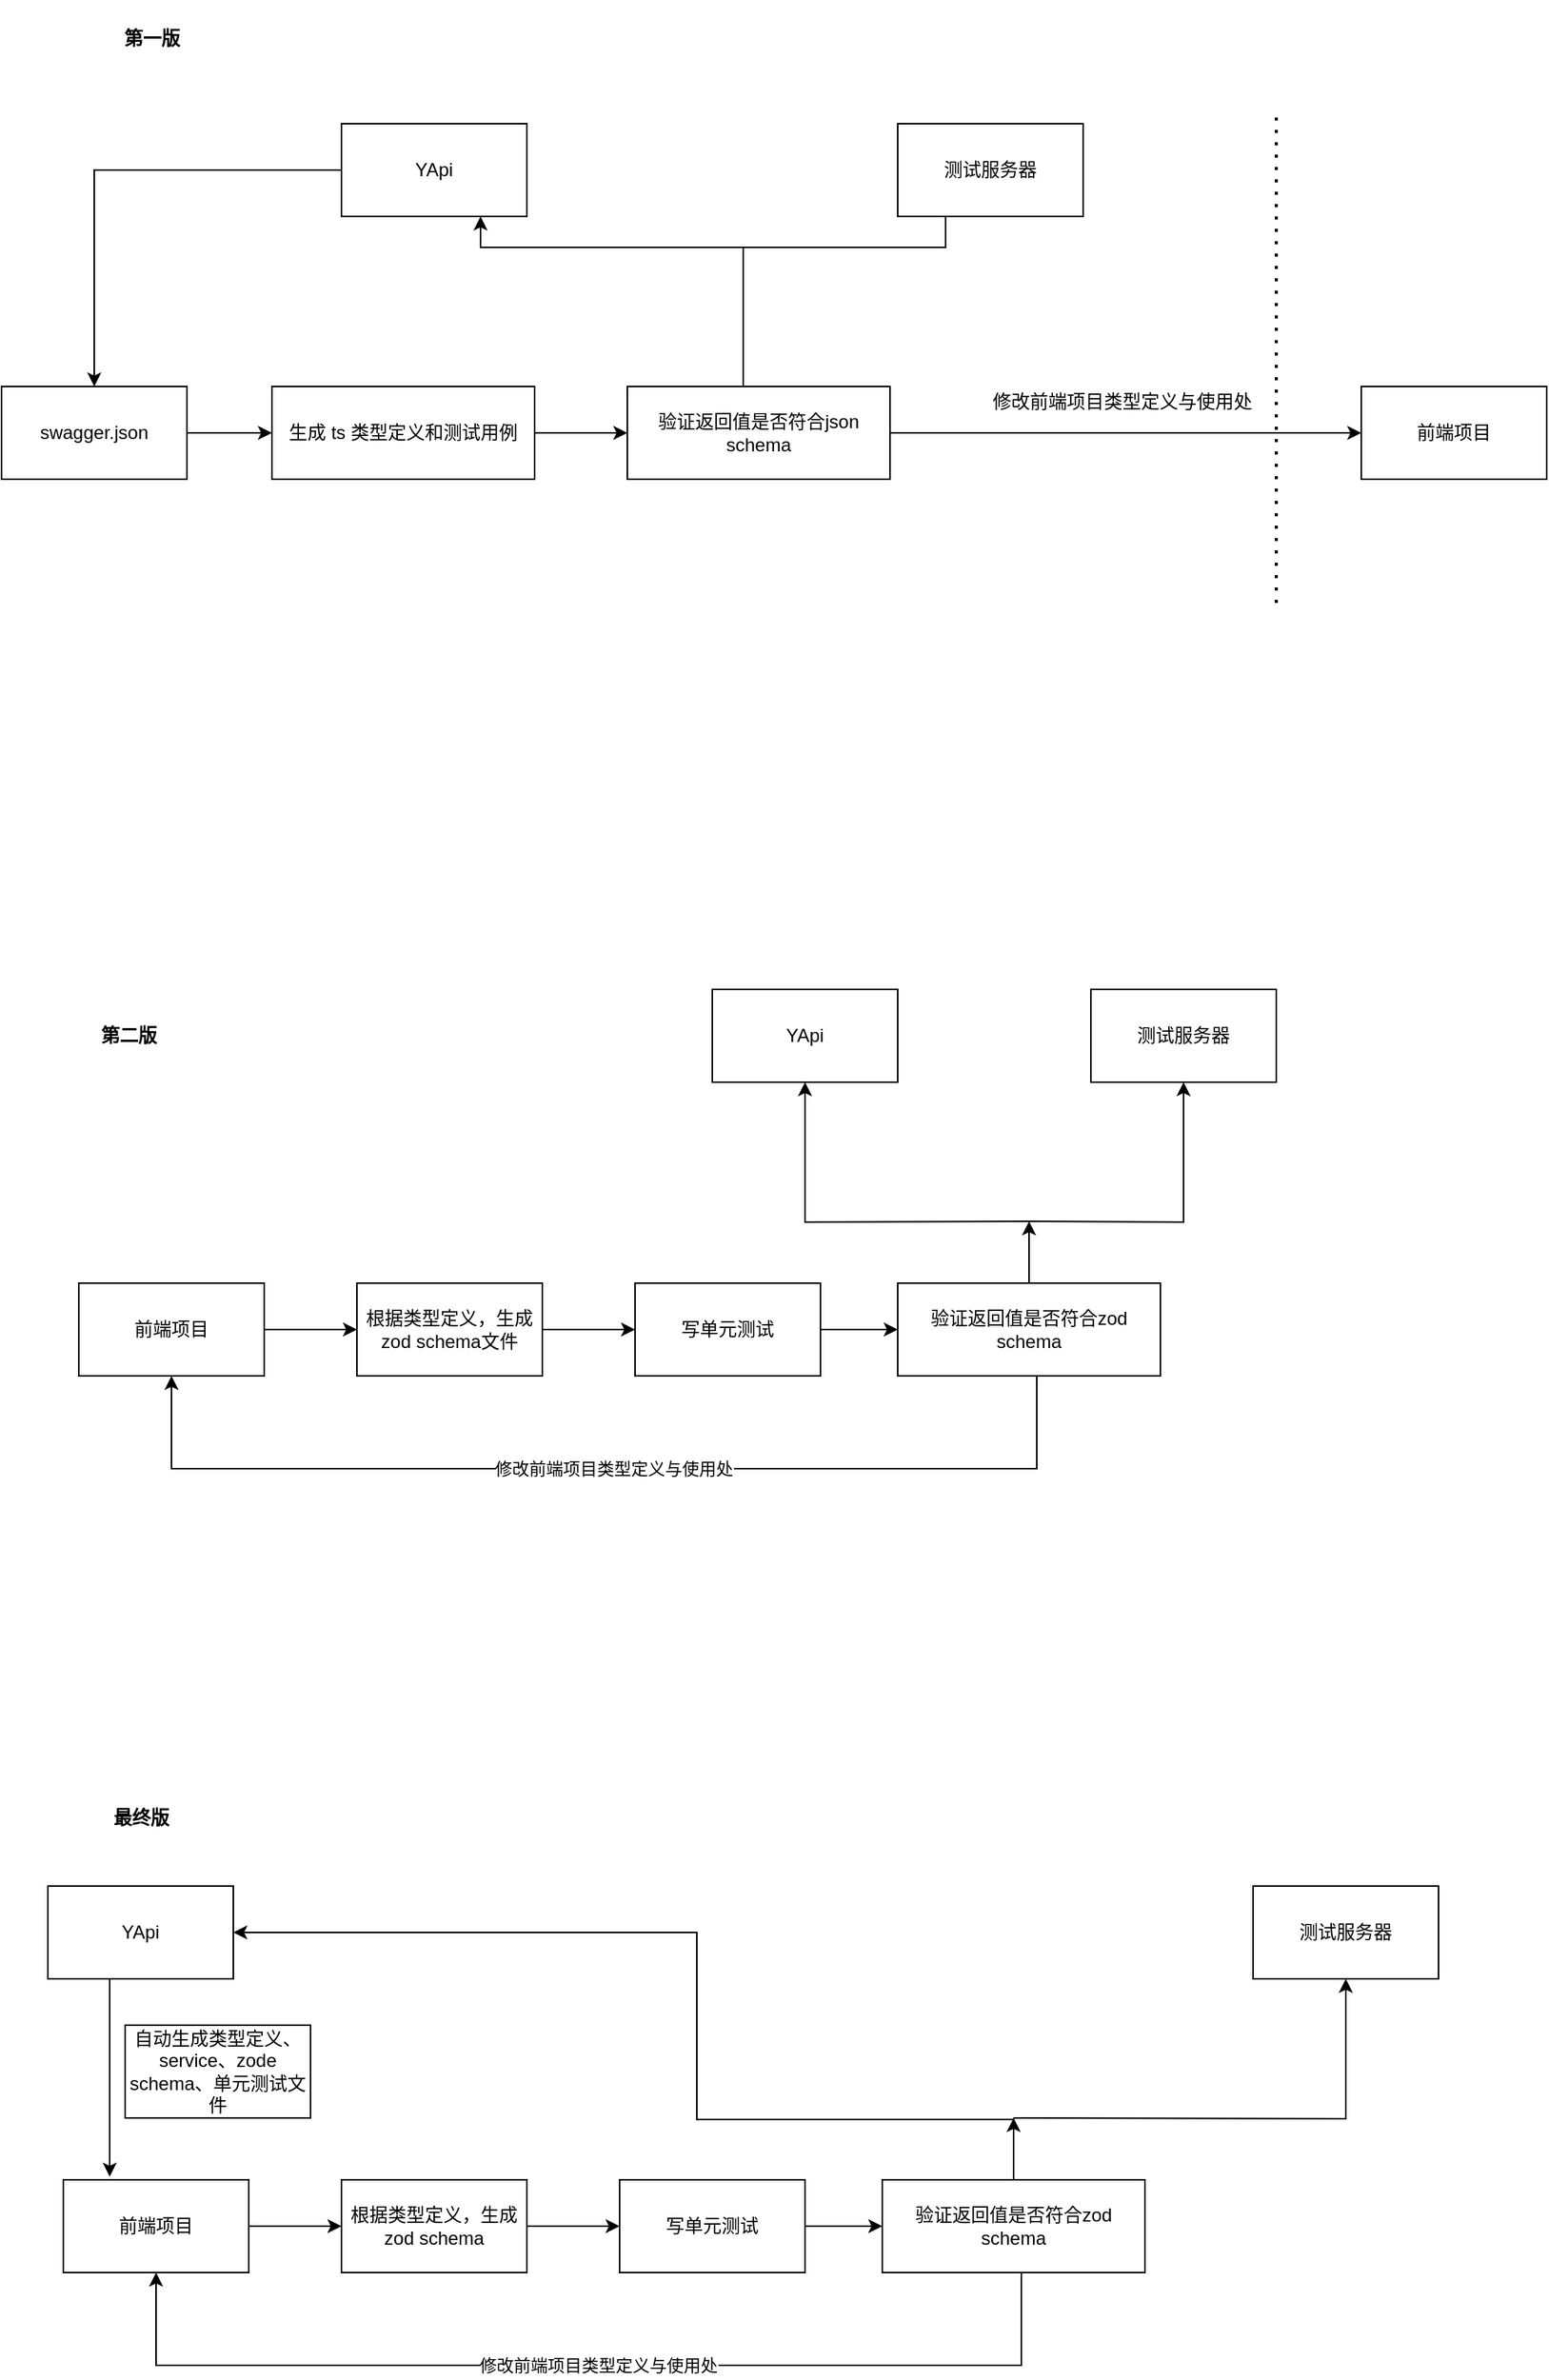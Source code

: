 <mxfile version="21.5.1" type="github">
  <diagram name="第 1 页" id="T7KggxuoEruzN0f5po2e">
    <mxGraphModel dx="954" dy="591" grid="1" gridSize="10" guides="1" tooltips="1" connect="1" arrows="1" fold="1" page="1" pageScale="1" pageWidth="1169" pageHeight="827" math="0" shadow="0">
      <root>
        <mxCell id="0" />
        <mxCell id="1" parent="0" />
        <mxCell id="dZJ8M8RwaokIluQzFj_9-1" style="edgeStyle=orthogonalEdgeStyle;rounded=0;orthogonalLoop=1;jettySize=auto;html=1;entryX=0.5;entryY=0;entryDx=0;entryDy=0;" parent="1" source="cqJHQV9-dRMsiJILZrJO-1" target="cqJHQV9-dRMsiJILZrJO-2" edge="1">
          <mxGeometry relative="1" as="geometry" />
        </mxCell>
        <mxCell id="cqJHQV9-dRMsiJILZrJO-1" value="YApi" style="rounded=0;whiteSpace=wrap;html=1;" parent="1" vertex="1">
          <mxGeometry x="230" y="120" width="120" height="60" as="geometry" />
        </mxCell>
        <mxCell id="cqJHQV9-dRMsiJILZrJO-2" value="swagger.json" style="rounded=0;whiteSpace=wrap;html=1;" parent="1" vertex="1">
          <mxGeometry x="10" y="290" width="120" height="60" as="geometry" />
        </mxCell>
        <mxCell id="cqJHQV9-dRMsiJILZrJO-6" style="edgeStyle=orthogonalEdgeStyle;rounded=0;orthogonalLoop=1;jettySize=auto;html=1;entryX=0.75;entryY=1;entryDx=0;entryDy=0;" parent="1" source="cqJHQV9-dRMsiJILZrJO-3" target="cqJHQV9-dRMsiJILZrJO-1" edge="1">
          <mxGeometry relative="1" as="geometry">
            <mxPoint x="300" y="220" as="targetPoint" />
            <Array as="points">
              <mxPoint x="490" y="200" />
            </Array>
          </mxGeometry>
        </mxCell>
        <mxCell id="cqJHQV9-dRMsiJILZrJO-7" style="edgeStyle=orthogonalEdgeStyle;rounded=0;orthogonalLoop=1;jettySize=auto;html=1;entryX=0.5;entryY=1;entryDx=0;entryDy=0;" parent="1" edge="1">
          <mxGeometry relative="1" as="geometry">
            <mxPoint x="490" y="250" as="sourcePoint" />
            <mxPoint x="620" y="140" as="targetPoint" />
            <Array as="points">
              <mxPoint x="490" y="200" />
              <mxPoint x="621" y="200" />
            </Array>
          </mxGeometry>
        </mxCell>
        <mxCell id="cqJHQV9-dRMsiJILZrJO-3" value="验证返回值是否符合json schema" style="rounded=0;whiteSpace=wrap;html=1;" parent="1" vertex="1">
          <mxGeometry x="415" y="290" width="170" height="60" as="geometry" />
        </mxCell>
        <mxCell id="cqJHQV9-dRMsiJILZrJO-5" value="测试服务器" style="rounded=0;whiteSpace=wrap;html=1;" parent="1" vertex="1">
          <mxGeometry x="590" y="120" width="120" height="60" as="geometry" />
        </mxCell>
        <mxCell id="cqJHQV9-dRMsiJILZrJO-8" value="前端项目" style="rounded=0;whiteSpace=wrap;html=1;" parent="1" vertex="1">
          <mxGeometry x="890" y="290" width="120" height="60" as="geometry" />
        </mxCell>
        <mxCell id="cqJHQV9-dRMsiJILZrJO-12" value="" style="endArrow=none;dashed=1;html=1;dashPattern=1 3;strokeWidth=2;rounded=0;" parent="1" edge="1">
          <mxGeometry width="50" height="50" relative="1" as="geometry">
            <mxPoint x="835" y="430" as="sourcePoint" />
            <mxPoint x="835" y="110" as="targetPoint" />
            <Array as="points">
              <mxPoint x="835" y="270" />
            </Array>
          </mxGeometry>
        </mxCell>
        <mxCell id="cqJHQV9-dRMsiJILZrJO-13" value="" style="endArrow=classic;html=1;rounded=0;entryX=0;entryY=0.5;entryDx=0;entryDy=0;" parent="1" source="cqJHQV9-dRMsiJILZrJO-3" target="cqJHQV9-dRMsiJILZrJO-8" edge="1">
          <mxGeometry width="50" height="50" relative="1" as="geometry">
            <mxPoint x="510" y="370" as="sourcePoint" />
            <mxPoint x="580.711" y="320" as="targetPoint" />
          </mxGeometry>
        </mxCell>
        <mxCell id="cqJHQV9-dRMsiJILZrJO-14" value="修改前端项目类型定义与使用处" style="text;strokeColor=none;fillColor=none;html=1;fontSize=12;fontStyle=0;verticalAlign=middle;align=center;strokeWidth=0;imageHeight=22;imageWidth=24;" parent="1" vertex="1">
          <mxGeometry x="685" y="280" width="100" height="40" as="geometry" />
        </mxCell>
        <mxCell id="cqJHQV9-dRMsiJILZrJO-16" value="YApi" style="rounded=0;whiteSpace=wrap;html=1;" parent="1" vertex="1">
          <mxGeometry x="470" y="680" width="120" height="60" as="geometry" />
        </mxCell>
        <mxCell id="cqJHQV9-dRMsiJILZrJO-19" style="edgeStyle=orthogonalEdgeStyle;rounded=0;orthogonalLoop=1;jettySize=auto;html=1;entryX=0.5;entryY=1;entryDx=0;entryDy=0;" parent="1" target="cqJHQV9-dRMsiJILZrJO-16" edge="1">
          <mxGeometry relative="1" as="geometry">
            <mxPoint x="550" y="760" as="targetPoint" />
            <mxPoint x="675" y="830" as="sourcePoint" />
          </mxGeometry>
        </mxCell>
        <mxCell id="cqJHQV9-dRMsiJILZrJO-20" style="edgeStyle=orthogonalEdgeStyle;rounded=0;orthogonalLoop=1;jettySize=auto;html=1;entryX=0.5;entryY=1;entryDx=0;entryDy=0;" parent="1" target="cqJHQV9-dRMsiJILZrJO-22" edge="1">
          <mxGeometry relative="1" as="geometry">
            <mxPoint x="675" y="830" as="sourcePoint" />
          </mxGeometry>
        </mxCell>
        <mxCell id="cqJHQV9-dRMsiJILZrJO-22" value="测试服务器" style="rounded=0;whiteSpace=wrap;html=1;" parent="1" vertex="1">
          <mxGeometry x="715" y="680" width="120" height="60" as="geometry" />
        </mxCell>
        <mxCell id="cqJHQV9-dRMsiJILZrJO-27" value="" style="edgeStyle=orthogonalEdgeStyle;rounded=0;orthogonalLoop=1;jettySize=auto;html=1;" parent="1" source="cqJHQV9-dRMsiJILZrJO-23" target="cqJHQV9-dRMsiJILZrJO-26" edge="1">
          <mxGeometry relative="1" as="geometry" />
        </mxCell>
        <mxCell id="cqJHQV9-dRMsiJILZrJO-23" value="前端项目" style="rounded=0;whiteSpace=wrap;html=1;" parent="1" vertex="1">
          <mxGeometry x="60" y="870" width="120" height="60" as="geometry" />
        </mxCell>
        <mxCell id="cqJHQV9-dRMsiJILZrJO-29" value="" style="edgeStyle=orthogonalEdgeStyle;rounded=0;orthogonalLoop=1;jettySize=auto;html=1;" parent="1" source="cqJHQV9-dRMsiJILZrJO-26" target="cqJHQV9-dRMsiJILZrJO-28" edge="1">
          <mxGeometry relative="1" as="geometry" />
        </mxCell>
        <mxCell id="cqJHQV9-dRMsiJILZrJO-26" value="根据类型定义，生成zod schema文件" style="rounded=0;whiteSpace=wrap;html=1;" parent="1" vertex="1">
          <mxGeometry x="240" y="870" width="120" height="60" as="geometry" />
        </mxCell>
        <mxCell id="cqJHQV9-dRMsiJILZrJO-35" value="" style="edgeStyle=orthogonalEdgeStyle;rounded=0;orthogonalLoop=1;jettySize=auto;html=1;" parent="1" source="cqJHQV9-dRMsiJILZrJO-28" target="cqJHQV9-dRMsiJILZrJO-34" edge="1">
          <mxGeometry relative="1" as="geometry" />
        </mxCell>
        <mxCell id="cqJHQV9-dRMsiJILZrJO-28" value="写单元测试" style="rounded=0;whiteSpace=wrap;html=1;" parent="1" vertex="1">
          <mxGeometry x="420" y="870" width="120" height="60" as="geometry" />
        </mxCell>
        <mxCell id="cqJHQV9-dRMsiJILZrJO-31" value="" style="edgeStyle=orthogonalEdgeStyle;rounded=0;orthogonalLoop=1;jettySize=auto;html=1;entryX=0;entryY=0.5;entryDx=0;entryDy=0;" parent="1" source="cqJHQV9-dRMsiJILZrJO-2" target="cqJHQV9-dRMsiJILZrJO-30" edge="1">
          <mxGeometry relative="1" as="geometry">
            <mxPoint x="130" y="320" as="sourcePoint" />
            <mxPoint x="340" y="320" as="targetPoint" />
          </mxGeometry>
        </mxCell>
        <mxCell id="cqJHQV9-dRMsiJILZrJO-33" value="" style="edgeStyle=orthogonalEdgeStyle;rounded=0;orthogonalLoop=1;jettySize=auto;html=1;" parent="1" source="cqJHQV9-dRMsiJILZrJO-30" target="cqJHQV9-dRMsiJILZrJO-3" edge="1">
          <mxGeometry relative="1" as="geometry" />
        </mxCell>
        <mxCell id="cqJHQV9-dRMsiJILZrJO-30" value="生成 ts 类型定义和测试用例" style="rounded=0;whiteSpace=wrap;html=1;" parent="1" vertex="1">
          <mxGeometry x="185" y="290" width="170" height="60" as="geometry" />
        </mxCell>
        <mxCell id="cqJHQV9-dRMsiJILZrJO-36" style="edgeStyle=orthogonalEdgeStyle;rounded=0;orthogonalLoop=1;jettySize=auto;html=1;exitX=0.5;exitY=0;exitDx=0;exitDy=0;" parent="1" source="cqJHQV9-dRMsiJILZrJO-34" edge="1">
          <mxGeometry relative="1" as="geometry">
            <mxPoint x="675" y="830" as="targetPoint" />
          </mxGeometry>
        </mxCell>
        <mxCell id="cqJHQV9-dRMsiJILZrJO-37" style="edgeStyle=orthogonalEdgeStyle;rounded=0;orthogonalLoop=1;jettySize=auto;html=1;entryX=0.5;entryY=1;entryDx=0;entryDy=0;" parent="1" source="cqJHQV9-dRMsiJILZrJO-34" target="cqJHQV9-dRMsiJILZrJO-23" edge="1">
          <mxGeometry relative="1" as="geometry">
            <Array as="points">
              <mxPoint x="680" y="990" />
              <mxPoint x="120" y="990" />
            </Array>
          </mxGeometry>
        </mxCell>
        <mxCell id="cqJHQV9-dRMsiJILZrJO-38" value="修改前端项目类型定义与使用处" style="edgeLabel;html=1;align=center;verticalAlign=middle;resizable=0;points=[];" parent="cqJHQV9-dRMsiJILZrJO-37" vertex="1" connectable="0">
          <mxGeometry x="-0.16" y="1" relative="1" as="geometry">
            <mxPoint x="-49" y="-1" as="offset" />
          </mxGeometry>
        </mxCell>
        <mxCell id="cqJHQV9-dRMsiJILZrJO-34" value="验证返回值是否符合zod schema" style="rounded=0;whiteSpace=wrap;html=1;" parent="1" vertex="1">
          <mxGeometry x="590" y="870" width="170" height="60" as="geometry" />
        </mxCell>
        <mxCell id="cqJHQV9-dRMsiJILZrJO-55" style="edgeStyle=orthogonalEdgeStyle;rounded=0;orthogonalLoop=1;jettySize=auto;html=1;" parent="1" source="cqJHQV9-dRMsiJILZrJO-41" edge="1">
          <mxGeometry relative="1" as="geometry">
            <mxPoint x="80" y="1448" as="targetPoint" />
            <Array as="points">
              <mxPoint x="80" y="1448" />
            </Array>
          </mxGeometry>
        </mxCell>
        <mxCell id="cqJHQV9-dRMsiJILZrJO-41" value="YApi" style="rounded=0;whiteSpace=wrap;html=1;" parent="1" vertex="1">
          <mxGeometry x="40" y="1260" width="120" height="60" as="geometry" />
        </mxCell>
        <mxCell id="cqJHQV9-dRMsiJILZrJO-42" style="edgeStyle=orthogonalEdgeStyle;rounded=0;orthogonalLoop=1;jettySize=auto;html=1;entryX=1;entryY=0.5;entryDx=0;entryDy=0;" parent="1" target="cqJHQV9-dRMsiJILZrJO-41" edge="1">
          <mxGeometry relative="1" as="geometry">
            <mxPoint x="540" y="1340" as="targetPoint" />
            <mxPoint x="665" y="1410" as="sourcePoint" />
            <Array as="points">
              <mxPoint x="665" y="1411" />
              <mxPoint x="460" y="1411" />
              <mxPoint x="460" y="1290" />
            </Array>
          </mxGeometry>
        </mxCell>
        <mxCell id="cqJHQV9-dRMsiJILZrJO-43" style="edgeStyle=orthogonalEdgeStyle;rounded=0;orthogonalLoop=1;jettySize=auto;html=1;entryX=0.5;entryY=1;entryDx=0;entryDy=0;" parent="1" target="cqJHQV9-dRMsiJILZrJO-44" edge="1">
          <mxGeometry relative="1" as="geometry">
            <mxPoint x="665" y="1410" as="sourcePoint" />
          </mxGeometry>
        </mxCell>
        <mxCell id="cqJHQV9-dRMsiJILZrJO-44" value="测试服务器" style="rounded=0;whiteSpace=wrap;html=1;" parent="1" vertex="1">
          <mxGeometry x="820" y="1260" width="120" height="60" as="geometry" />
        </mxCell>
        <mxCell id="cqJHQV9-dRMsiJILZrJO-45" value="" style="edgeStyle=orthogonalEdgeStyle;rounded=0;orthogonalLoop=1;jettySize=auto;html=1;" parent="1" source="cqJHQV9-dRMsiJILZrJO-46" target="cqJHQV9-dRMsiJILZrJO-48" edge="1">
          <mxGeometry relative="1" as="geometry" />
        </mxCell>
        <mxCell id="cqJHQV9-dRMsiJILZrJO-46" value="前端项目" style="rounded=0;whiteSpace=wrap;html=1;" parent="1" vertex="1">
          <mxGeometry x="50" y="1450" width="120" height="60" as="geometry" />
        </mxCell>
        <mxCell id="cqJHQV9-dRMsiJILZrJO-47" value="" style="edgeStyle=orthogonalEdgeStyle;rounded=0;orthogonalLoop=1;jettySize=auto;html=1;" parent="1" source="cqJHQV9-dRMsiJILZrJO-48" target="cqJHQV9-dRMsiJILZrJO-50" edge="1">
          <mxGeometry relative="1" as="geometry" />
        </mxCell>
        <mxCell id="cqJHQV9-dRMsiJILZrJO-48" value="根据类型定义，生成zod schema" style="rounded=0;whiteSpace=wrap;html=1;" parent="1" vertex="1">
          <mxGeometry x="230" y="1450" width="120" height="60" as="geometry" />
        </mxCell>
        <mxCell id="cqJHQV9-dRMsiJILZrJO-49" value="" style="edgeStyle=orthogonalEdgeStyle;rounded=0;orthogonalLoop=1;jettySize=auto;html=1;" parent="1" source="cqJHQV9-dRMsiJILZrJO-50" target="cqJHQV9-dRMsiJILZrJO-54" edge="1">
          <mxGeometry relative="1" as="geometry" />
        </mxCell>
        <mxCell id="cqJHQV9-dRMsiJILZrJO-50" value="写单元测试" style="rounded=0;whiteSpace=wrap;html=1;" parent="1" vertex="1">
          <mxGeometry x="410" y="1450" width="120" height="60" as="geometry" />
        </mxCell>
        <mxCell id="cqJHQV9-dRMsiJILZrJO-51" style="edgeStyle=orthogonalEdgeStyle;rounded=0;orthogonalLoop=1;jettySize=auto;html=1;exitX=0.5;exitY=0;exitDx=0;exitDy=0;" parent="1" source="cqJHQV9-dRMsiJILZrJO-54" edge="1">
          <mxGeometry relative="1" as="geometry">
            <mxPoint x="665" y="1410" as="targetPoint" />
          </mxGeometry>
        </mxCell>
        <mxCell id="cqJHQV9-dRMsiJILZrJO-52" style="edgeStyle=orthogonalEdgeStyle;rounded=0;orthogonalLoop=1;jettySize=auto;html=1;entryX=0.5;entryY=1;entryDx=0;entryDy=0;" parent="1" source="cqJHQV9-dRMsiJILZrJO-54" target="cqJHQV9-dRMsiJILZrJO-46" edge="1">
          <mxGeometry relative="1" as="geometry">
            <Array as="points">
              <mxPoint x="670" y="1570" />
              <mxPoint x="110" y="1570" />
            </Array>
          </mxGeometry>
        </mxCell>
        <mxCell id="cqJHQV9-dRMsiJILZrJO-53" value="修改前端项目类型定义与使用处" style="edgeLabel;html=1;align=center;verticalAlign=middle;resizable=0;points=[];" parent="cqJHQV9-dRMsiJILZrJO-52" vertex="1" connectable="0">
          <mxGeometry x="-0.16" y="1" relative="1" as="geometry">
            <mxPoint x="-49" y="-1" as="offset" />
          </mxGeometry>
        </mxCell>
        <mxCell id="cqJHQV9-dRMsiJILZrJO-54" value="验证返回值是否符合zod schema" style="rounded=0;whiteSpace=wrap;html=1;" parent="1" vertex="1">
          <mxGeometry x="580" y="1450" width="170" height="60" as="geometry" />
        </mxCell>
        <mxCell id="cqJHQV9-dRMsiJILZrJO-56" value="自动生成类型定义、service、zode schema、单元测试文件" style="rounded=0;whiteSpace=wrap;html=1;" parent="1" vertex="1">
          <mxGeometry x="90" y="1350" width="120" height="60" as="geometry" />
        </mxCell>
        <mxCell id="Q45RG1nkYpf0Y7RcdLB_-1" value="&lt;b&gt;第一版&lt;/b&gt;" style="text;html=1;strokeColor=none;fillColor=none;align=center;verticalAlign=middle;whiteSpace=wrap;rounded=0;" vertex="1" parent="1">
          <mxGeometry x="55" y="40" width="105" height="50" as="geometry" />
        </mxCell>
        <mxCell id="Q45RG1nkYpf0Y7RcdLB_-3" value="&lt;b&gt;第二版&lt;/b&gt;" style="text;html=1;strokeColor=none;fillColor=none;align=center;verticalAlign=middle;whiteSpace=wrap;rounded=0;" vertex="1" parent="1">
          <mxGeometry x="40" y="685" width="105" height="50" as="geometry" />
        </mxCell>
        <mxCell id="Q45RG1nkYpf0Y7RcdLB_-4" value="&lt;b&gt;最终版&lt;/b&gt;" style="text;html=1;strokeColor=none;fillColor=none;align=center;verticalAlign=middle;whiteSpace=wrap;rounded=0;" vertex="1" parent="1">
          <mxGeometry x="47.5" y="1191" width="105" height="50" as="geometry" />
        </mxCell>
      </root>
    </mxGraphModel>
  </diagram>
</mxfile>
